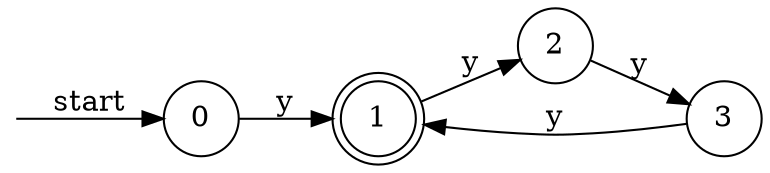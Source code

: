 digraph dfa {
    rankdir = LR;
    node [shape = circle];
    __start [style = invis, shape = point];
    __start -> "0" [ label = "start" ];
    node [shape = doublecircle]; "1"
    node [shape = circle];
    "0" -> "1" [ label = "y" ];
    "1" -> "2" [ label = "y" ];
    "3" -> "1" [ label = "y" ];
    "2" -> "3" [ label = "y" ];
}
